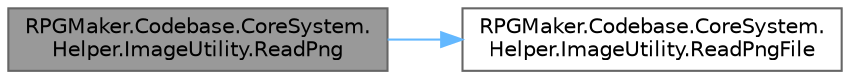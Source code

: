 digraph "RPGMaker.Codebase.CoreSystem.Helper.ImageUtility.ReadPng"
{
 // LATEX_PDF_SIZE
  bgcolor="transparent";
  edge [fontname=Helvetica,fontsize=10,labelfontname=Helvetica,labelfontsize=10];
  node [fontname=Helvetica,fontsize=10,shape=box,height=0.2,width=0.4];
  rankdir="LR";
  Node1 [id="Node000001",label="RPGMaker.Codebase.CoreSystem.\lHelper.ImageUtility.ReadPng",height=0.2,width=0.4,color="gray40", fillcolor="grey60", style="filled", fontcolor="black",tooltip="バイトデータからTexture2Dに変換"];
  Node1 -> Node2 [id="edge1_Node000001_Node000002",color="steelblue1",style="solid",tooltip=" "];
  Node2 [id="Node000002",label="RPGMaker.Codebase.CoreSystem.\lHelper.ImageUtility.ReadPngFile",height=0.2,width=0.4,color="grey40", fillcolor="white", style="filled",URL="$d3/d4a/class_r_p_g_maker_1_1_codebase_1_1_core_system_1_1_helper_1_1_image_utility.html#a6ee459ba440994b8f460d954d34eb472",tooltip="画像をバイトで開く"];
}
